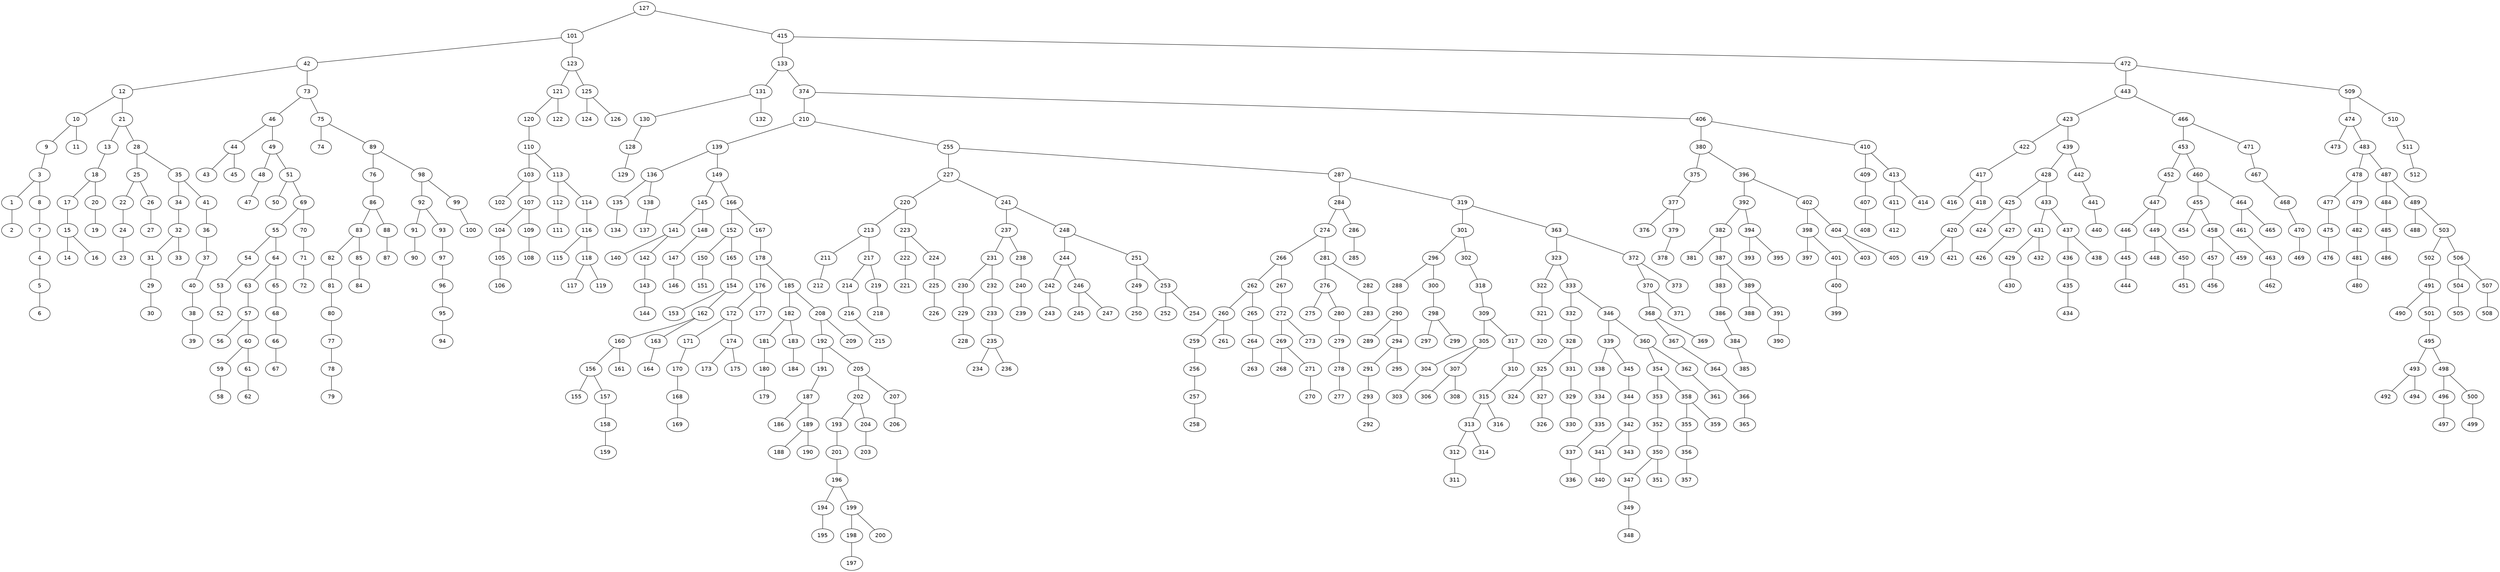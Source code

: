 graph BST {
    node [fontname="Helvetica"];
    127 [label="127"];
    127 -- 101;
    101 [label="101"];
    101 -- 42;
    42 [label="42"];
    42 -- 12;
    12 [label="12"];
    12 -- 10;
    10 [label="10"];
    10 -- 9;
    9 [label="9"];
    9 -- 3;
    3 [label="3"];
    3 -- 1;
    1 [label="1"];
    1 -- 2;
    2 [label="2"];
    3 -- 8;
    8 [label="8"];
    8 -- 7;
    7 [label="7"];
    7 -- 4;
    4 [label="4"];
    4 -- 5;
    5 [label="5"];
    5 -- 6;
    6 [label="6"];
    10 -- 11;
    11 [label="11"];
    12 -- 21;
    21 [label="21"];
    21 -- 13;
    13 [label="13"];
    13 -- 18;
    18 [label="18"];
    18 -- 17;
    17 [label="17"];
    17 -- 15;
    15 [label="15"];
    15 -- 14;
    14 [label="14"];
    15 -- 16;
    16 [label="16"];
    18 -- 20;
    20 [label="20"];
    20 -- 19;
    19 [label="19"];
    21 -- 28;
    28 [label="28"];
    28 -- 25;
    25 [label="25"];
    25 -- 22;
    22 [label="22"];
    22 -- 24;
    24 [label="24"];
    24 -- 23;
    23 [label="23"];
    25 -- 26;
    26 [label="26"];
    26 -- 27;
    27 [label="27"];
    28 -- 35;
    35 [label="35"];
    35 -- 34;
    34 [label="34"];
    34 -- 32;
    32 [label="32"];
    32 -- 31;
    31 [label="31"];
    31 -- 29;
    29 [label="29"];
    29 -- 30;
    30 [label="30"];
    32 -- 33;
    33 [label="33"];
    35 -- 41;
    41 [label="41"];
    41 -- 36;
    36 [label="36"];
    36 -- 37;
    37 [label="37"];
    37 -- 40;
    40 [label="40"];
    40 -- 38;
    38 [label="38"];
    38 -- 39;
    39 [label="39"];
    42 -- 73;
    73 [label="73"];
    73 -- 46;
    46 [label="46"];
    46 -- 44;
    44 [label="44"];
    44 -- 43;
    43 [label="43"];
    44 -- 45;
    45 [label="45"];
    46 -- 49;
    49 [label="49"];
    49 -- 48;
    48 [label="48"];
    48 -- 47;
    47 [label="47"];
    49 -- 51;
    51 [label="51"];
    51 -- 50;
    50 [label="50"];
    51 -- 69;
    69 [label="69"];
    69 -- 55;
    55 [label="55"];
    55 -- 54;
    54 [label="54"];
    54 -- 53;
    53 [label="53"];
    53 -- 52;
    52 [label="52"];
    55 -- 64;
    64 [label="64"];
    64 -- 63;
    63 [label="63"];
    63 -- 57;
    57 [label="57"];
    57 -- 56;
    56 [label="56"];
    57 -- 60;
    60 [label="60"];
    60 -- 59;
    59 [label="59"];
    59 -- 58;
    58 [label="58"];
    60 -- 61;
    61 [label="61"];
    61 -- 62;
    62 [label="62"];
    64 -- 65;
    65 [label="65"];
    65 -- 68;
    68 [label="68"];
    68 -- 66;
    66 [label="66"];
    66 -- 67;
    67 [label="67"];
    69 -- 70;
    70 [label="70"];
    70 -- 71;
    71 [label="71"];
    71 -- 72;
    72 [label="72"];
    73 -- 75;
    75 [label="75"];
    75 -- 74;
    74 [label="74"];
    75 -- 89;
    89 [label="89"];
    89 -- 76;
    76 [label="76"];
    76 -- 86;
    86 [label="86"];
    86 -- 83;
    83 [label="83"];
    83 -- 82;
    82 [label="82"];
    82 -- 81;
    81 [label="81"];
    81 -- 80;
    80 [label="80"];
    80 -- 77;
    77 [label="77"];
    77 -- 78;
    78 [label="78"];
    78 -- 79;
    79 [label="79"];
    83 -- 85;
    85 [label="85"];
    85 -- 84;
    84 [label="84"];
    86 -- 88;
    88 [label="88"];
    88 -- 87;
    87 [label="87"];
    89 -- 98;
    98 [label="98"];
    98 -- 92;
    92 [label="92"];
    92 -- 91;
    91 [label="91"];
    91 -- 90;
    90 [label="90"];
    92 -- 93;
    93 [label="93"];
    93 -- 97;
    97 [label="97"];
    97 -- 96;
    96 [label="96"];
    96 -- 95;
    95 [label="95"];
    95 -- 94;
    94 [label="94"];
    98 -- 99;
    99 [label="99"];
    99 -- 100;
    100 [label="100"];
    101 -- 123;
    123 [label="123"];
    123 -- 121;
    121 [label="121"];
    121 -- 120;
    120 [label="120"];
    120 -- 110;
    110 [label="110"];
    110 -- 103;
    103 [label="103"];
    103 -- 102;
    102 [label="102"];
    103 -- 107;
    107 [label="107"];
    107 -- 104;
    104 [label="104"];
    104 -- 105;
    105 [label="105"];
    105 -- 106;
    106 [label="106"];
    107 -- 109;
    109 [label="109"];
    109 -- 108;
    108 [label="108"];
    110 -- 113;
    113 [label="113"];
    113 -- 112;
    112 [label="112"];
    112 -- 111;
    111 [label="111"];
    113 -- 114;
    114 [label="114"];
    114 -- 116;
    116 [label="116"];
    116 -- 115;
    115 [label="115"];
    116 -- 118;
    118 [label="118"];
    118 -- 117;
    117 [label="117"];
    118 -- 119;
    119 [label="119"];
    121 -- 122;
    122 [label="122"];
    123 -- 125;
    125 [label="125"];
    125 -- 124;
    124 [label="124"];
    125 -- 126;
    126 [label="126"];
    127 -- 415;
    415 [label="415"];
    415 -- 133;
    133 [label="133"];
    133 -- 131;
    131 [label="131"];
    131 -- 130;
    130 [label="130"];
    130 -- 128;
    128 [label="128"];
    128 -- 129;
    129 [label="129"];
    131 -- 132;
    132 [label="132"];
    133 -- 374;
    374 [label="374"];
    374 -- 210;
    210 [label="210"];
    210 -- 139;
    139 [label="139"];
    139 -- 136;
    136 [label="136"];
    136 -- 135;
    135 [label="135"];
    135 -- 134;
    134 [label="134"];
    136 -- 138;
    138 [label="138"];
    138 -- 137;
    137 [label="137"];
    139 -- 149;
    149 [label="149"];
    149 -- 145;
    145 [label="145"];
    145 -- 141;
    141 [label="141"];
    141 -- 140;
    140 [label="140"];
    141 -- 142;
    142 [label="142"];
    142 -- 143;
    143 [label="143"];
    143 -- 144;
    144 [label="144"];
    145 -- 148;
    148 [label="148"];
    148 -- 147;
    147 [label="147"];
    147 -- 146;
    146 [label="146"];
    149 -- 166;
    166 [label="166"];
    166 -- 152;
    152 [label="152"];
    152 -- 150;
    150 [label="150"];
    150 -- 151;
    151 [label="151"];
    152 -- 165;
    165 [label="165"];
    165 -- 154;
    154 [label="154"];
    154 -- 153;
    153 [label="153"];
    154 -- 162;
    162 [label="162"];
    162 -- 160;
    160 [label="160"];
    160 -- 156;
    156 [label="156"];
    156 -- 155;
    155 [label="155"];
    156 -- 157;
    157 [label="157"];
    157 -- 158;
    158 [label="158"];
    158 -- 159;
    159 [label="159"];
    160 -- 161;
    161 [label="161"];
    162 -- 163;
    163 [label="163"];
    163 -- 164;
    164 [label="164"];
    166 -- 167;
    167 [label="167"];
    167 -- 178;
    178 [label="178"];
    178 -- 176;
    176 [label="176"];
    176 -- 172;
    172 [label="172"];
    172 -- 171;
    171 [label="171"];
    171 -- 170;
    170 [label="170"];
    170 -- 168;
    168 [label="168"];
    168 -- 169;
    169 [label="169"];
    172 -- 174;
    174 [label="174"];
    174 -- 173;
    173 [label="173"];
    174 -- 175;
    175 [label="175"];
    176 -- 177;
    177 [label="177"];
    178 -- 185;
    185 [label="185"];
    185 -- 182;
    182 [label="182"];
    182 -- 181;
    181 [label="181"];
    181 -- 180;
    180 [label="180"];
    180 -- 179;
    179 [label="179"];
    182 -- 183;
    183 [label="183"];
    183 -- 184;
    184 [label="184"];
    185 -- 208;
    208 [label="208"];
    208 -- 192;
    192 [label="192"];
    192 -- 191;
    191 [label="191"];
    191 -- 187;
    187 [label="187"];
    187 -- 186;
    186 [label="186"];
    187 -- 189;
    189 [label="189"];
    189 -- 188;
    188 [label="188"];
    189 -- 190;
    190 [label="190"];
    192 -- 205;
    205 [label="205"];
    205 -- 202;
    202 [label="202"];
    202 -- 193;
    193 [label="193"];
    193 -- 201;
    201 [label="201"];
    201 -- 196;
    196 [label="196"];
    196 -- 194;
    194 [label="194"];
    194 -- 195;
    195 [label="195"];
    196 -- 199;
    199 [label="199"];
    199 -- 198;
    198 [label="198"];
    198 -- 197;
    197 [label="197"];
    199 -- 200;
    200 [label="200"];
    202 -- 204;
    204 [label="204"];
    204 -- 203;
    203 [label="203"];
    205 -- 207;
    207 [label="207"];
    207 -- 206;
    206 [label="206"];
    208 -- 209;
    209 [label="209"];
    210 -- 255;
    255 [label="255"];
    255 -- 227;
    227 [label="227"];
    227 -- 220;
    220 [label="220"];
    220 -- 213;
    213 [label="213"];
    213 -- 211;
    211 [label="211"];
    211 -- 212;
    212 [label="212"];
    213 -- 217;
    217 [label="217"];
    217 -- 214;
    214 [label="214"];
    214 -- 216;
    216 [label="216"];
    216 -- 215;
    215 [label="215"];
    217 -- 219;
    219 [label="219"];
    219 -- 218;
    218 [label="218"];
    220 -- 223;
    223 [label="223"];
    223 -- 222;
    222 [label="222"];
    222 -- 221;
    221 [label="221"];
    223 -- 224;
    224 [label="224"];
    224 -- 225;
    225 [label="225"];
    225 -- 226;
    226 [label="226"];
    227 -- 241;
    241 [label="241"];
    241 -- 237;
    237 [label="237"];
    237 -- 231;
    231 [label="231"];
    231 -- 230;
    230 [label="230"];
    230 -- 229;
    229 [label="229"];
    229 -- 228;
    228 [label="228"];
    231 -- 232;
    232 [label="232"];
    232 -- 233;
    233 [label="233"];
    233 -- 235;
    235 [label="235"];
    235 -- 234;
    234 [label="234"];
    235 -- 236;
    236 [label="236"];
    237 -- 238;
    238 [label="238"];
    238 -- 240;
    240 [label="240"];
    240 -- 239;
    239 [label="239"];
    241 -- 248;
    248 [label="248"];
    248 -- 244;
    244 [label="244"];
    244 -- 242;
    242 [label="242"];
    242 -- 243;
    243 [label="243"];
    244 -- 246;
    246 [label="246"];
    246 -- 245;
    245 [label="245"];
    246 -- 247;
    247 [label="247"];
    248 -- 251;
    251 [label="251"];
    251 -- 249;
    249 [label="249"];
    249 -- 250;
    250 [label="250"];
    251 -- 253;
    253 [label="253"];
    253 -- 252;
    252 [label="252"];
    253 -- 254;
    254 [label="254"];
    255 -- 287;
    287 [label="287"];
    287 -- 284;
    284 [label="284"];
    284 -- 274;
    274 [label="274"];
    274 -- 266;
    266 [label="266"];
    266 -- 262;
    262 [label="262"];
    262 -- 260;
    260 [label="260"];
    260 -- 259;
    259 [label="259"];
    259 -- 256;
    256 [label="256"];
    256 -- 257;
    257 [label="257"];
    257 -- 258;
    258 [label="258"];
    260 -- 261;
    261 [label="261"];
    262 -- 265;
    265 [label="265"];
    265 -- 264;
    264 [label="264"];
    264 -- 263;
    263 [label="263"];
    266 -- 267;
    267 [label="267"];
    267 -- 272;
    272 [label="272"];
    272 -- 269;
    269 [label="269"];
    269 -- 268;
    268 [label="268"];
    269 -- 271;
    271 [label="271"];
    271 -- 270;
    270 [label="270"];
    272 -- 273;
    273 [label="273"];
    274 -- 281;
    281 [label="281"];
    281 -- 276;
    276 [label="276"];
    276 -- 275;
    275 [label="275"];
    276 -- 280;
    280 [label="280"];
    280 -- 279;
    279 [label="279"];
    279 -- 278;
    278 [label="278"];
    278 -- 277;
    277 [label="277"];
    281 -- 282;
    282 [label="282"];
    282 -- 283;
    283 [label="283"];
    284 -- 286;
    286 [label="286"];
    286 -- 285;
    285 [label="285"];
    287 -- 319;
    319 [label="319"];
    319 -- 301;
    301 [label="301"];
    301 -- 296;
    296 [label="296"];
    296 -- 288;
    288 [label="288"];
    288 -- 290;
    290 [label="290"];
    290 -- 289;
    289 [label="289"];
    290 -- 294;
    294 [label="294"];
    294 -- 291;
    291 [label="291"];
    291 -- 293;
    293 [label="293"];
    293 -- 292;
    292 [label="292"];
    294 -- 295;
    295 [label="295"];
    296 -- 300;
    300 [label="300"];
    300 -- 298;
    298 [label="298"];
    298 -- 297;
    297 [label="297"];
    298 -- 299;
    299 [label="299"];
    301 -- 302;
    302 [label="302"];
    302 -- 318;
    318 [label="318"];
    318 -- 309;
    309 [label="309"];
    309 -- 305;
    305 [label="305"];
    305 -- 304;
    304 [label="304"];
    304 -- 303;
    303 [label="303"];
    305 -- 307;
    307 [label="307"];
    307 -- 306;
    306 [label="306"];
    307 -- 308;
    308 [label="308"];
    309 -- 317;
    317 [label="317"];
    317 -- 310;
    310 [label="310"];
    310 -- 315;
    315 [label="315"];
    315 -- 313;
    313 [label="313"];
    313 -- 312;
    312 [label="312"];
    312 -- 311;
    311 [label="311"];
    313 -- 314;
    314 [label="314"];
    315 -- 316;
    316 [label="316"];
    319 -- 363;
    363 [label="363"];
    363 -- 323;
    323 [label="323"];
    323 -- 322;
    322 [label="322"];
    322 -- 321;
    321 [label="321"];
    321 -- 320;
    320 [label="320"];
    323 -- 333;
    333 [label="333"];
    333 -- 332;
    332 [label="332"];
    332 -- 328;
    328 [label="328"];
    328 -- 325;
    325 [label="325"];
    325 -- 324;
    324 [label="324"];
    325 -- 327;
    327 [label="327"];
    327 -- 326;
    326 [label="326"];
    328 -- 331;
    331 [label="331"];
    331 -- 329;
    329 [label="329"];
    329 -- 330;
    330 [label="330"];
    333 -- 346;
    346 [label="346"];
    346 -- 339;
    339 [label="339"];
    339 -- 338;
    338 [label="338"];
    338 -- 334;
    334 [label="334"];
    334 -- 335;
    335 [label="335"];
    335 -- 337;
    337 [label="337"];
    337 -- 336;
    336 [label="336"];
    339 -- 345;
    345 [label="345"];
    345 -- 344;
    344 [label="344"];
    344 -- 342;
    342 [label="342"];
    342 -- 341;
    341 [label="341"];
    341 -- 340;
    340 [label="340"];
    342 -- 343;
    343 [label="343"];
    346 -- 360;
    360 [label="360"];
    360 -- 354;
    354 [label="354"];
    354 -- 353;
    353 [label="353"];
    353 -- 352;
    352 [label="352"];
    352 -- 350;
    350 [label="350"];
    350 -- 347;
    347 [label="347"];
    347 -- 349;
    349 [label="349"];
    349 -- 348;
    348 [label="348"];
    350 -- 351;
    351 [label="351"];
    354 -- 358;
    358 [label="358"];
    358 -- 355;
    355 [label="355"];
    355 -- 356;
    356 [label="356"];
    356 -- 357;
    357 [label="357"];
    358 -- 359;
    359 [label="359"];
    360 -- 362;
    362 [label="362"];
    362 -- 361;
    361 [label="361"];
    363 -- 372;
    372 [label="372"];
    372 -- 370;
    370 [label="370"];
    370 -- 368;
    368 [label="368"];
    368 -- 367;
    367 [label="367"];
    367 -- 364;
    364 [label="364"];
    364 -- 366;
    366 [label="366"];
    366 -- 365;
    365 [label="365"];
    368 -- 369;
    369 [label="369"];
    370 -- 371;
    371 [label="371"];
    372 -- 373;
    373 [label="373"];
    374 -- 406;
    406 [label="406"];
    406 -- 380;
    380 [label="380"];
    380 -- 375;
    375 [label="375"];
    375 -- 377;
    377 [label="377"];
    377 -- 376;
    376 [label="376"];
    377 -- 379;
    379 [label="379"];
    379 -- 378;
    378 [label="378"];
    380 -- 396;
    396 [label="396"];
    396 -- 392;
    392 [label="392"];
    392 -- 382;
    382 [label="382"];
    382 -- 381;
    381 [label="381"];
    382 -- 387;
    387 [label="387"];
    387 -- 383;
    383 [label="383"];
    383 -- 386;
    386 [label="386"];
    386 -- 384;
    384 [label="384"];
    384 -- 385;
    385 [label="385"];
    387 -- 389;
    389 [label="389"];
    389 -- 388;
    388 [label="388"];
    389 -- 391;
    391 [label="391"];
    391 -- 390;
    390 [label="390"];
    392 -- 394;
    394 [label="394"];
    394 -- 393;
    393 [label="393"];
    394 -- 395;
    395 [label="395"];
    396 -- 402;
    402 [label="402"];
    402 -- 398;
    398 [label="398"];
    398 -- 397;
    397 [label="397"];
    398 -- 401;
    401 [label="401"];
    401 -- 400;
    400 [label="400"];
    400 -- 399;
    399 [label="399"];
    402 -- 404;
    404 [label="404"];
    404 -- 403;
    403 [label="403"];
    404 -- 405;
    405 [label="405"];
    406 -- 410;
    410 [label="410"];
    410 -- 409;
    409 [label="409"];
    409 -- 407;
    407 [label="407"];
    407 -- 408;
    408 [label="408"];
    410 -- 413;
    413 [label="413"];
    413 -- 411;
    411 [label="411"];
    411 -- 412;
    412 [label="412"];
    413 -- 414;
    414 [label="414"];
    415 -- 472;
    472 [label="472"];
    472 -- 443;
    443 [label="443"];
    443 -- 423;
    423 [label="423"];
    423 -- 422;
    422 [label="422"];
    422 -- 417;
    417 [label="417"];
    417 -- 416;
    416 [label="416"];
    417 -- 418;
    418 [label="418"];
    418 -- 420;
    420 [label="420"];
    420 -- 419;
    419 [label="419"];
    420 -- 421;
    421 [label="421"];
    423 -- 439;
    439 [label="439"];
    439 -- 428;
    428 [label="428"];
    428 -- 425;
    425 [label="425"];
    425 -- 424;
    424 [label="424"];
    425 -- 427;
    427 [label="427"];
    427 -- 426;
    426 [label="426"];
    428 -- 433;
    433 [label="433"];
    433 -- 431;
    431 [label="431"];
    431 -- 429;
    429 [label="429"];
    429 -- 430;
    430 [label="430"];
    431 -- 432;
    432 [label="432"];
    433 -- 437;
    437 [label="437"];
    437 -- 436;
    436 [label="436"];
    436 -- 435;
    435 [label="435"];
    435 -- 434;
    434 [label="434"];
    437 -- 438;
    438 [label="438"];
    439 -- 442;
    442 [label="442"];
    442 -- 441;
    441 [label="441"];
    441 -- 440;
    440 [label="440"];
    443 -- 466;
    466 [label="466"];
    466 -- 453;
    453 [label="453"];
    453 -- 452;
    452 [label="452"];
    452 -- 447;
    447 [label="447"];
    447 -- 446;
    446 [label="446"];
    446 -- 445;
    445 [label="445"];
    445 -- 444;
    444 [label="444"];
    447 -- 449;
    449 [label="449"];
    449 -- 448;
    448 [label="448"];
    449 -- 450;
    450 [label="450"];
    450 -- 451;
    451 [label="451"];
    453 -- 460;
    460 [label="460"];
    460 -- 455;
    455 [label="455"];
    455 -- 454;
    454 [label="454"];
    455 -- 458;
    458 [label="458"];
    458 -- 457;
    457 [label="457"];
    457 -- 456;
    456 [label="456"];
    458 -- 459;
    459 [label="459"];
    460 -- 464;
    464 [label="464"];
    464 -- 461;
    461 [label="461"];
    461 -- 463;
    463 [label="463"];
    463 -- 462;
    462 [label="462"];
    464 -- 465;
    465 [label="465"];
    466 -- 471;
    471 [label="471"];
    471 -- 467;
    467 [label="467"];
    467 -- 468;
    468 [label="468"];
    468 -- 470;
    470 [label="470"];
    470 -- 469;
    469 [label="469"];
    472 -- 509;
    509 [label="509"];
    509 -- 474;
    474 [label="474"];
    474 -- 473;
    473 [label="473"];
    474 -- 483;
    483 [label="483"];
    483 -- 478;
    478 [label="478"];
    478 -- 477;
    477 [label="477"];
    477 -- 475;
    475 [label="475"];
    475 -- 476;
    476 [label="476"];
    478 -- 479;
    479 [label="479"];
    479 -- 482;
    482 [label="482"];
    482 -- 481;
    481 [label="481"];
    481 -- 480;
    480 [label="480"];
    483 -- 487;
    487 [label="487"];
    487 -- 484;
    484 [label="484"];
    484 -- 485;
    485 [label="485"];
    485 -- 486;
    486 [label="486"];
    487 -- 489;
    489 [label="489"];
    489 -- 488;
    488 [label="488"];
    489 -- 503;
    503 [label="503"];
    503 -- 502;
    502 [label="502"];
    502 -- 491;
    491 [label="491"];
    491 -- 490;
    490 [label="490"];
    491 -- 501;
    501 [label="501"];
    501 -- 495;
    495 [label="495"];
    495 -- 493;
    493 [label="493"];
    493 -- 492;
    492 [label="492"];
    493 -- 494;
    494 [label="494"];
    495 -- 498;
    498 [label="498"];
    498 -- 496;
    496 [label="496"];
    496 -- 497;
    497 [label="497"];
    498 -- 500;
    500 [label="500"];
    500 -- 499;
    499 [label="499"];
    503 -- 506;
    506 [label="506"];
    506 -- 504;
    504 [label="504"];
    504 -- 505;
    505 [label="505"];
    506 -- 507;
    507 [label="507"];
    507 -- 508;
    508 [label="508"];
    509 -- 510;
    510 [label="510"];
    510 -- 511;
    511 [label="511"];
    511 -- 512;
    512 [label="512"];
}
